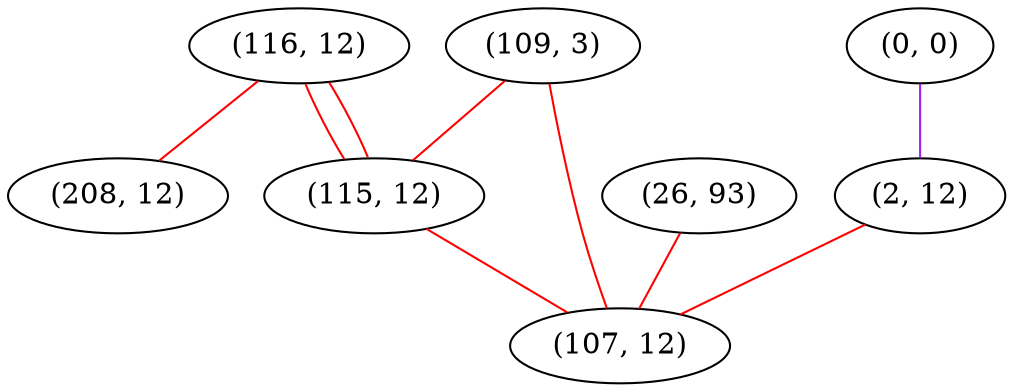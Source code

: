graph "" {
"(116, 12)";
"(109, 3)";
"(26, 93)";
"(0, 0)";
"(115, 12)";
"(2, 12)";
"(107, 12)";
"(208, 12)";
"(116, 12)" -- "(115, 12)"  [color=red, key=0, weight=1];
"(116, 12)" -- "(115, 12)"  [color=red, key=1, weight=1];
"(116, 12)" -- "(208, 12)"  [color=red, key=0, weight=1];
"(109, 3)" -- "(115, 12)"  [color=red, key=0, weight=1];
"(109, 3)" -- "(107, 12)"  [color=red, key=0, weight=1];
"(26, 93)" -- "(107, 12)"  [color=red, key=0, weight=1];
"(0, 0)" -- "(2, 12)"  [color=purple, key=0, weight=4];
"(115, 12)" -- "(107, 12)"  [color=red, key=0, weight=1];
"(2, 12)" -- "(107, 12)"  [color=red, key=0, weight=1];
}

